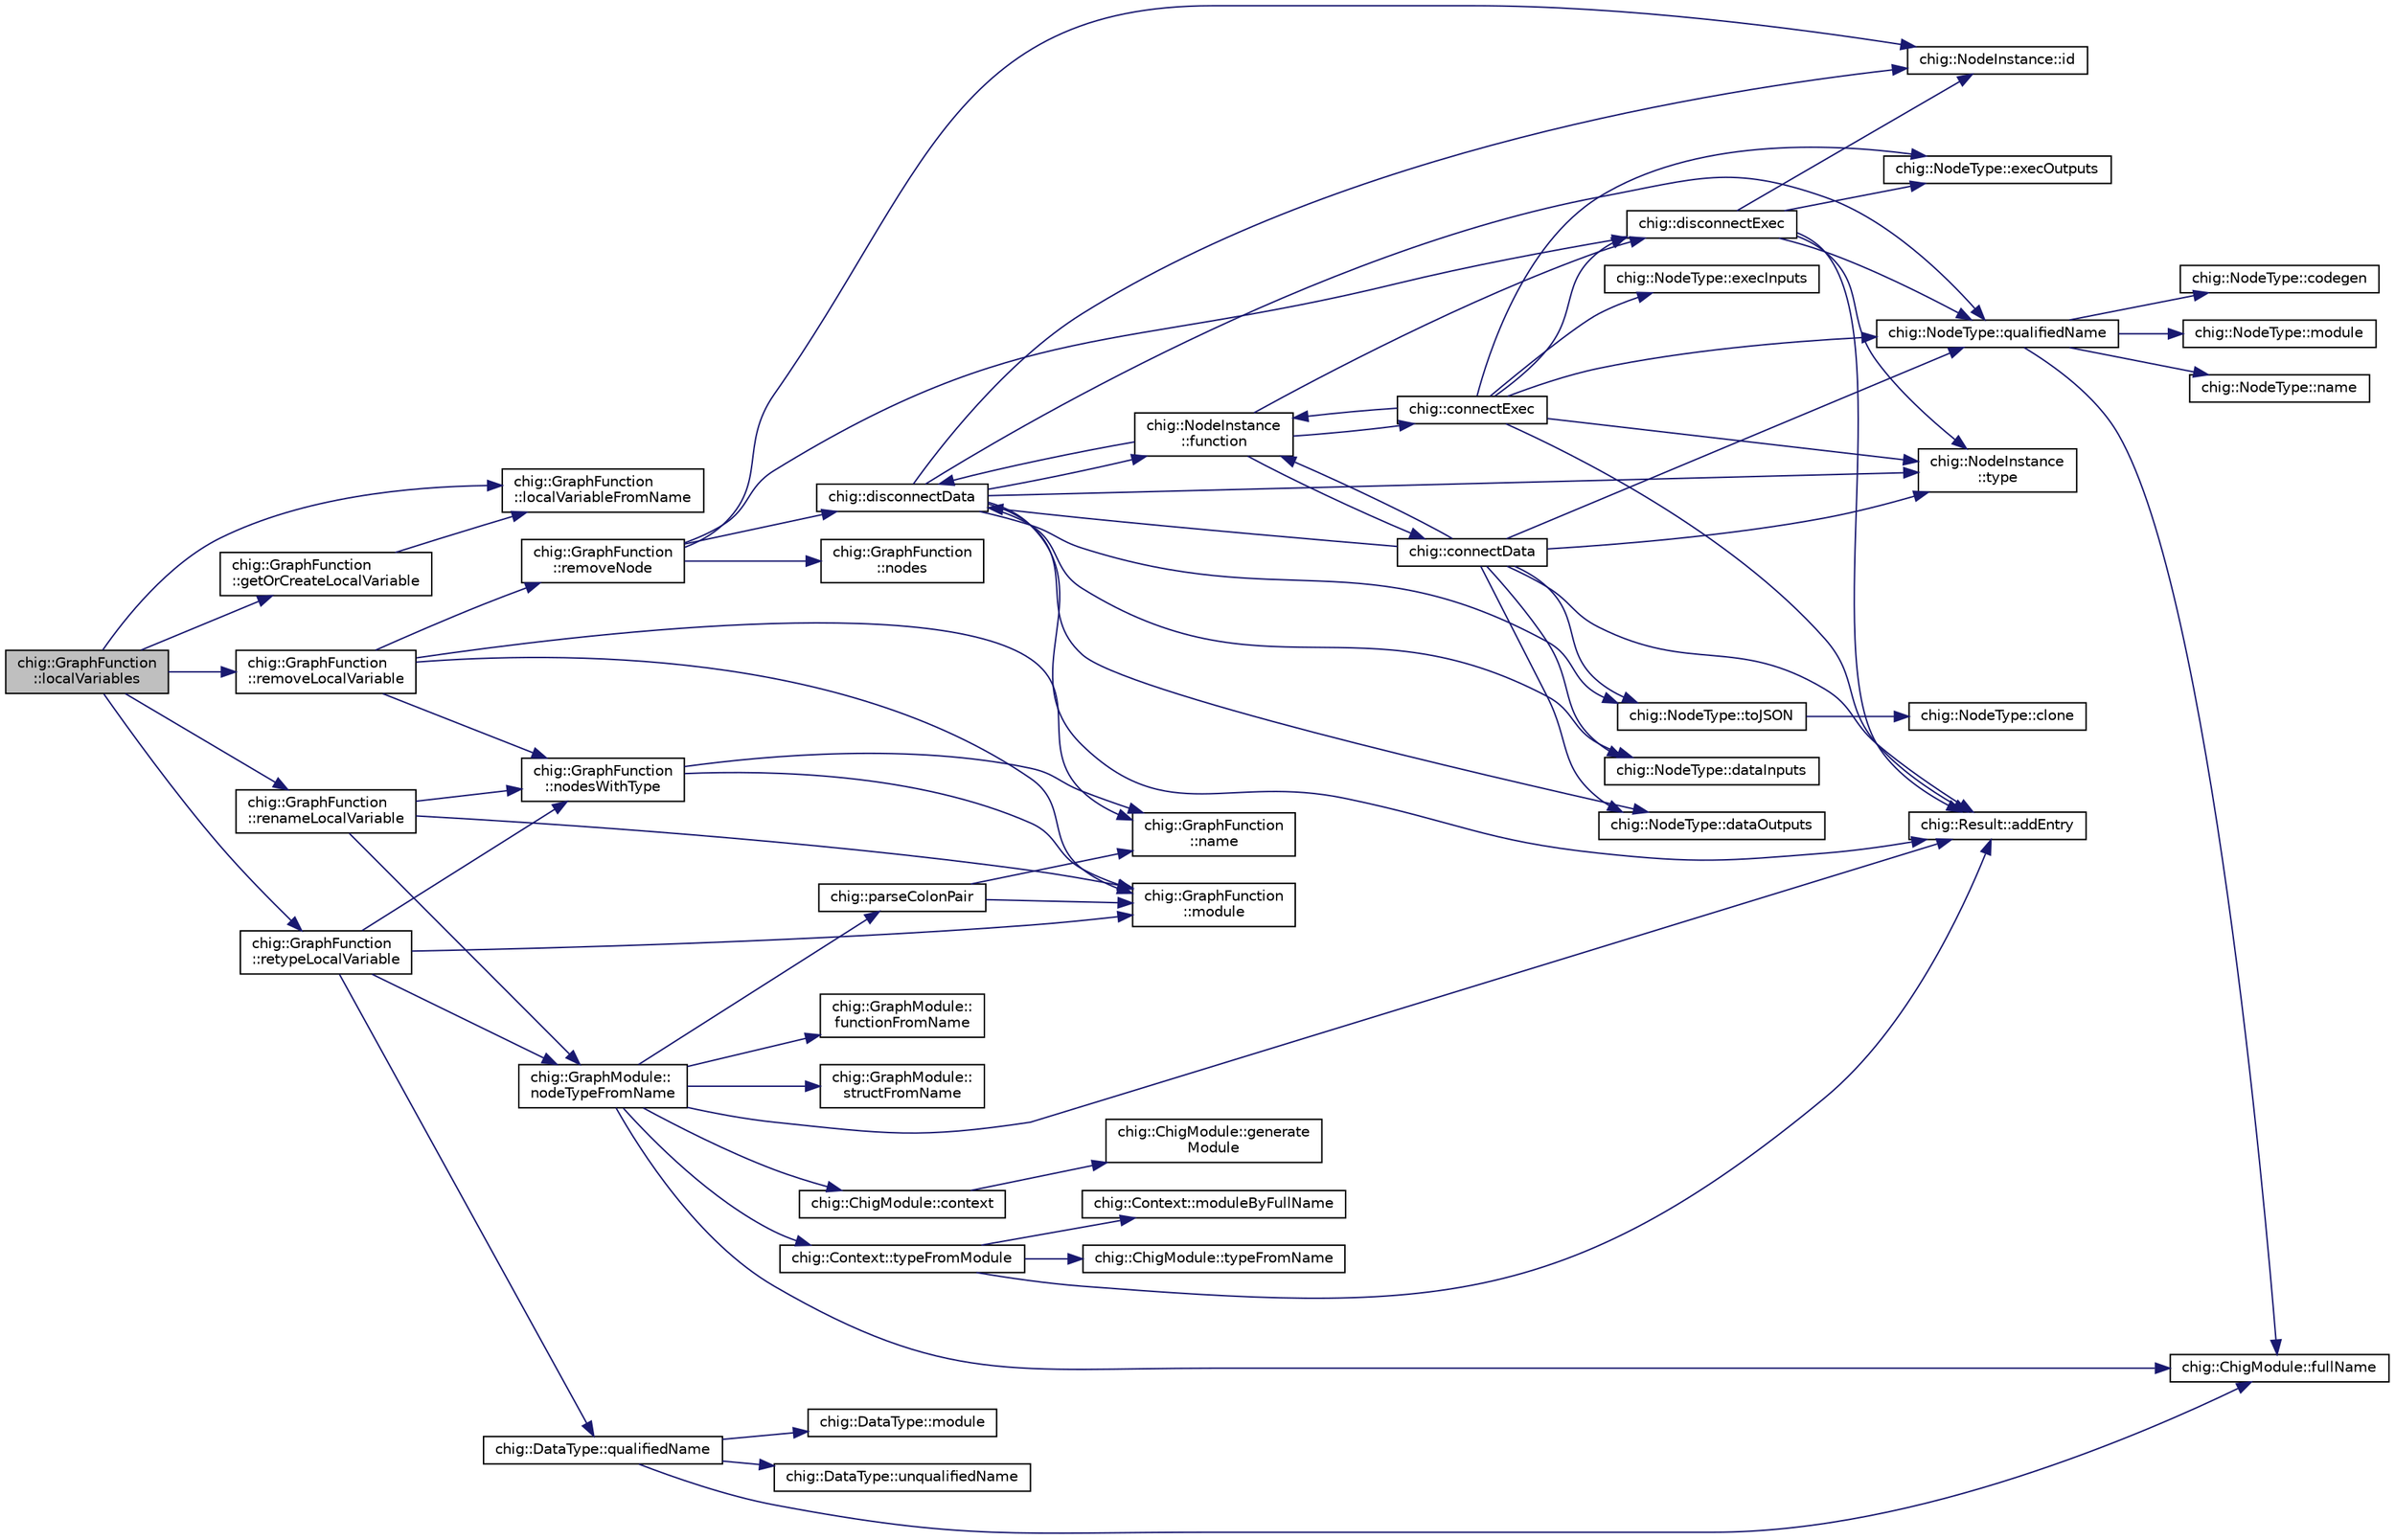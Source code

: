 digraph "chig::GraphFunction::localVariables"
{
 // INTERACTIVE_SVG=YES
  edge [fontname="Helvetica",fontsize="10",labelfontname="Helvetica",labelfontsize="10"];
  node [fontname="Helvetica",fontsize="10",shape=record];
  rankdir="LR";
  Node345 [label="chig::GraphFunction\l::localVariables",height=0.2,width=0.4,color="black", fillcolor="grey75", style="filled", fontcolor="black"];
  Node345 -> Node346 [color="midnightblue",fontsize="10",style="solid",fontname="Helvetica"];
  Node346 [label="chig::GraphFunction\l::getOrCreateLocalVariable",height=0.2,width=0.4,color="black", fillcolor="white", style="filled",URL="$structchig_1_1GraphFunction.html#a964778b9436923d46b84777331ad008c",tooltip="Create a new local varaible in the module. "];
  Node346 -> Node347 [color="midnightblue",fontsize="10",style="solid",fontname="Helvetica"];
  Node347 [label="chig::GraphFunction\l::localVariableFromName",height=0.2,width=0.4,color="black", fillcolor="white", style="filled",URL="$structchig_1_1GraphFunction.html#a34c7e4d2c114b9ba672a55dc2793f69c",tooltip="Get a local varaible by name. "];
  Node345 -> Node347 [color="midnightblue",fontsize="10",style="solid",fontname="Helvetica"];
  Node345 -> Node348 [color="midnightblue",fontsize="10",style="solid",fontname="Helvetica"];
  Node348 [label="chig::GraphFunction\l::removeLocalVariable",height=0.2,width=0.4,color="black", fillcolor="white", style="filled",URL="$structchig_1_1GraphFunction.html#a1c45651f8ac9b7bf9cebcd11d91763f0",tooltip="Remove a local variable from the function by name. "];
  Node348 -> Node349 [color="midnightblue",fontsize="10",style="solid",fontname="Helvetica"];
  Node349 [label="chig::GraphFunction\l::name",height=0.2,width=0.4,color="black", fillcolor="white", style="filled",URL="$structchig_1_1GraphFunction.html#a3291c0b882b4f73e5d60af4ca75b1a37",tooltip="Get the name of the function. "];
  Node348 -> Node350 [color="midnightblue",fontsize="10",style="solid",fontname="Helvetica"];
  Node350 [label="chig::GraphFunction\l::nodesWithType",height=0.2,width=0.4,color="black", fillcolor="white", style="filled",URL="$structchig_1_1GraphFunction.html#a7d7e5f171567911eb4086670b1d8571a",tooltip="Gets the nodes with a given type. "];
  Node350 -> Node351 [color="midnightblue",fontsize="10",style="solid",fontname="Helvetica"];
  Node351 [label="chig::GraphFunction\l::module",height=0.2,width=0.4,color="black", fillcolor="white", style="filled",URL="$structchig_1_1GraphFunction.html#a2eddb58def91a9e0fce7212db3834827",tooltip="Get the GraphModule that contains this GraphFunction. "];
  Node350 -> Node349 [color="midnightblue",fontsize="10",style="solid",fontname="Helvetica"];
  Node348 -> Node351 [color="midnightblue",fontsize="10",style="solid",fontname="Helvetica"];
  Node348 -> Node352 [color="midnightblue",fontsize="10",style="solid",fontname="Helvetica"];
  Node352 [label="chig::GraphFunction\l::removeNode",height=0.2,width=0.4,color="black", fillcolor="white", style="filled",URL="$structchig_1_1GraphFunction.html#a398599d8fe1982a3c76462b1b2375a6e",tooltip="Remove a node from the function. "];
  Node352 -> Node353 [color="midnightblue",fontsize="10",style="solid",fontname="Helvetica"];
  Node353 [label="chig::disconnectExec",height=0.2,width=0.4,color="black", fillcolor="white", style="filled",URL="$namespacechig.html#ad24a330508033631ef29b2f6e5cf6210",tooltip="Disconnect a exec connection. "];
  Node353 -> Node354 [color="midnightblue",fontsize="10",style="solid",fontname="Helvetica"];
  Node354 [label="chig::Result::addEntry",height=0.2,width=0.4,color="black", fillcolor="white", style="filled",URL="$structchig_1_1Result.html#aabb30a56760c3a817518912d9eabb491",tooltip="Add a entry to the result, either a warning or an error. "];
  Node353 -> Node355 [color="midnightblue",fontsize="10",style="solid",fontname="Helvetica"];
  Node355 [label="chig::NodeType::execOutputs",height=0.2,width=0.4,color="black", fillcolor="white", style="filled",URL="$structchig_1_1NodeType.html#afc4ee5b526c87f79a4b4e2a902e209a8",tooltip="Get the execution outputs for the node. "];
  Node353 -> Node356 [color="midnightblue",fontsize="10",style="solid",fontname="Helvetica"];
  Node356 [label="chig::NodeInstance::id",height=0.2,width=0.4,color="black", fillcolor="white", style="filled",URL="$structchig_1_1NodeInstance.html#a0560b8b35612fc845d6464866c425c71",tooltip="Get the ID of the instance, unique to the graph. "];
  Node353 -> Node357 [color="midnightblue",fontsize="10",style="solid",fontname="Helvetica"];
  Node357 [label="chig::NodeType::qualifiedName",height=0.2,width=0.4,color="black", fillcolor="white", style="filled",URL="$structchig_1_1NodeType.html#aec01c9c30813ec9f0e15dda0f7ae34f3",tooltip="Get the qualified name of the node type, like module.name():name() "];
  Node357 -> Node358 [color="midnightblue",fontsize="10",style="solid",fontname="Helvetica"];
  Node358 [label="chig::NodeType::module",height=0.2,width=0.4,color="black", fillcolor="white", style="filled",URL="$structchig_1_1NodeType.html#ad18d6f37b20e92bcd580bcf7c7504e64",tooltip="Get the ChigModule this NodeType belongs to. "];
  Node357 -> Node359 [color="midnightblue",fontsize="10",style="solid",fontname="Helvetica"];
  Node359 [label="chig::ChigModule::fullName",height=0.2,width=0.4,color="black", fillcolor="white", style="filled",URL="$structchig_1_1ChigModule.html#ad730121a133fbc474fcb71d49f31f7b3",tooltip="Get the full name of the module. "];
  Node357 -> Node360 [color="midnightblue",fontsize="10",style="solid",fontname="Helvetica"];
  Node360 [label="chig::NodeType::name",height=0.2,width=0.4,color="black", fillcolor="white", style="filled",URL="$structchig_1_1NodeType.html#aeba0c62eaae2a477171d83a65c877f53",tooltip="Get the name of the NodeType in the ChigModule. "];
  Node357 -> Node361 [color="midnightblue",fontsize="10",style="solid",fontname="Helvetica"];
  Node361 [label="chig::NodeType::codegen",height=0.2,width=0.4,color="black", fillcolor="white", style="filled",URL="$structchig_1_1NodeType.html#a07fe116ce84fbf50afd292e82203aedf",tooltip="A virtual function that is called when this node needs to be called. "];
  Node353 -> Node362 [color="midnightblue",fontsize="10",style="solid",fontname="Helvetica"];
  Node362 [label="chig::NodeInstance\l::type",height=0.2,width=0.4,color="black", fillcolor="white", style="filled",URL="$structchig_1_1NodeInstance.html#a5c9d6934e14f56ff4317ff08e170e83a",tooltip="Get the type of the instance. "];
  Node352 -> Node363 [color="midnightblue",fontsize="10",style="solid",fontname="Helvetica"];
  Node363 [label="chig::disconnectData",height=0.2,width=0.4,color="black", fillcolor="white", style="filled",URL="$namespacechig.html#a26aa6586df79345493de9fc130291c18",tooltip="Disconnect a data connection. "];
  Node363 -> Node354 [color="midnightblue",fontsize="10",style="solid",fontname="Helvetica"];
  Node363 -> Node364 [color="midnightblue",fontsize="10",style="solid",fontname="Helvetica"];
  Node364 [label="chig::NodeType::dataInputs",height=0.2,width=0.4,color="black", fillcolor="white", style="filled",URL="$structchig_1_1NodeType.html#ae03c2c70c06ea281a87b1b40c0514064",tooltip="Get the data inputs for the node. "];
  Node363 -> Node365 [color="midnightblue",fontsize="10",style="solid",fontname="Helvetica"];
  Node365 [label="chig::NodeType::dataOutputs",height=0.2,width=0.4,color="black", fillcolor="white", style="filled",URL="$structchig_1_1NodeType.html#aed44920726e20a4403f3d43f88cadb54",tooltip="Get the data outputs for the node. "];
  Node363 -> Node366 [color="midnightblue",fontsize="10",style="solid",fontname="Helvetica"];
  Node366 [label="chig::NodeInstance\l::function",height=0.2,width=0.4,color="black", fillcolor="white", style="filled",URL="$structchig_1_1NodeInstance.html#ac06ee5988ee5f130088fee83a550f4d2",tooltip="Get the containing GraphFunction. "];
  Node366 -> Node367 [color="midnightblue",fontsize="10",style="solid",fontname="Helvetica"];
  Node367 [label="chig::connectData",height=0.2,width=0.4,color="black", fillcolor="white", style="filled",URL="$namespacechig.html#ad3c2fc880f6843f9a8a0f5ee0d62249d",tooltip="Connects two nodes&#39; data connections. "];
  Node367 -> Node354 [color="midnightblue",fontsize="10",style="solid",fontname="Helvetica"];
  Node367 -> Node364 [color="midnightblue",fontsize="10",style="solid",fontname="Helvetica"];
  Node367 -> Node365 [color="midnightblue",fontsize="10",style="solid",fontname="Helvetica"];
  Node367 -> Node363 [color="midnightblue",fontsize="10",style="solid",fontname="Helvetica"];
  Node367 -> Node366 [color="midnightblue",fontsize="10",style="solid",fontname="Helvetica"];
  Node367 -> Node357 [color="midnightblue",fontsize="10",style="solid",fontname="Helvetica"];
  Node367 -> Node368 [color="midnightblue",fontsize="10",style="solid",fontname="Helvetica"];
  Node368 [label="chig::NodeType::toJSON",height=0.2,width=0.4,color="black", fillcolor="white", style="filled",URL="$structchig_1_1NodeType.html#ae32c95d458c85ea3633a3e5cb9fd321c",tooltip="Create the JSON necessary to store the object. "];
  Node368 -> Node369 [color="midnightblue",fontsize="10",style="solid",fontname="Helvetica"];
  Node369 [label="chig::NodeType::clone",height=0.2,width=0.4,color="black", fillcolor="white", style="filled",URL="$structchig_1_1NodeType.html#a4225c75840cda9382e6f5ff169d59513",tooltip="Clones the type. "];
  Node367 -> Node362 [color="midnightblue",fontsize="10",style="solid",fontname="Helvetica"];
  Node366 -> Node370 [color="midnightblue",fontsize="10",style="solid",fontname="Helvetica"];
  Node370 [label="chig::connectExec",height=0.2,width=0.4,color="black", fillcolor="white", style="filled",URL="$namespacechig.html#a8a2e0029b591b2c20b39d570753f123f",tooltip="Connects two nodes&#39; exec connections. "];
  Node370 -> Node354 [color="midnightblue",fontsize="10",style="solid",fontname="Helvetica"];
  Node370 -> Node353 [color="midnightblue",fontsize="10",style="solid",fontname="Helvetica"];
  Node370 -> Node371 [color="midnightblue",fontsize="10",style="solid",fontname="Helvetica"];
  Node371 [label="chig::NodeType::execInputs",height=0.2,width=0.4,color="black", fillcolor="white", style="filled",URL="$structchig_1_1NodeType.html#ad5ef2ca8fec103e87c31ed39564fa050",tooltip="Get the execution inputs for the node. "];
  Node370 -> Node355 [color="midnightblue",fontsize="10",style="solid",fontname="Helvetica"];
  Node370 -> Node366 [color="midnightblue",fontsize="10",style="solid",fontname="Helvetica"];
  Node370 -> Node357 [color="midnightblue",fontsize="10",style="solid",fontname="Helvetica"];
  Node370 -> Node362 [color="midnightblue",fontsize="10",style="solid",fontname="Helvetica"];
  Node366 -> Node363 [color="midnightblue",fontsize="10",style="solid",fontname="Helvetica"];
  Node366 -> Node353 [color="midnightblue",fontsize="10",style="solid",fontname="Helvetica"];
  Node363 -> Node356 [color="midnightblue",fontsize="10",style="solid",fontname="Helvetica"];
  Node363 -> Node357 [color="midnightblue",fontsize="10",style="solid",fontname="Helvetica"];
  Node363 -> Node368 [color="midnightblue",fontsize="10",style="solid",fontname="Helvetica"];
  Node363 -> Node362 [color="midnightblue",fontsize="10",style="solid",fontname="Helvetica"];
  Node352 -> Node372 [color="midnightblue",fontsize="10",style="solid",fontname="Helvetica"];
  Node372 [label="chig::GraphFunction\l::nodes",height=0.2,width=0.4,color="black", fillcolor="white", style="filled",URL="$structchig_1_1GraphFunction.html#a7460b1b14cbf073f576968e1a1ed1cd5",tooltip="Get the nodes in the function Usually called by connectData or connectExec or GraphFunction. "];
  Node352 -> Node356 [color="midnightblue",fontsize="10",style="solid",fontname="Helvetica"];
  Node345 -> Node373 [color="midnightblue",fontsize="10",style="solid",fontname="Helvetica"];
  Node373 [label="chig::GraphFunction\l::renameLocalVariable",height=0.2,width=0.4,color="black", fillcolor="white", style="filled",URL="$structchig_1_1GraphFunction.html#a9eff598c36c450953054331757bf6d6b",tooltip="Rename a local variable. "];
  Node373 -> Node350 [color="midnightblue",fontsize="10",style="solid",fontname="Helvetica"];
  Node373 -> Node351 [color="midnightblue",fontsize="10",style="solid",fontname="Helvetica"];
  Node373 -> Node374 [color="midnightblue",fontsize="10",style="solid",fontname="Helvetica"];
  Node374 [label="chig::GraphModule::\lnodeTypeFromName",height=0.2,width=0.4,color="black", fillcolor="white", style="filled",URL="$structchig_1_1GraphModule.html#a3a3e16c194c091ee109eabaca14e3c43",tooltip="Create a node type that is in the module from the name and json. "];
  Node374 -> Node375 [color="midnightblue",fontsize="10",style="solid",fontname="Helvetica"];
  Node375 [label="chig::GraphModule::\lfunctionFromName",height=0.2,width=0.4,color="black", fillcolor="white", style="filled",URL="$structchig_1_1GraphModule.html#acf2cd8568f77bb56185e87e8ccb5889c",tooltip="Get a function from the name. "];
  Node374 -> Node376 [color="midnightblue",fontsize="10",style="solid",fontname="Helvetica"];
  Node376 [label="chig::GraphModule::\lstructFromName",height=0.2,width=0.4,color="black", fillcolor="white", style="filled",URL="$structchig_1_1GraphModule.html#a64831f6b192140fb9014025717df72ac",tooltip="Get a struct by name. "];
  Node374 -> Node377 [color="midnightblue",fontsize="10",style="solid",fontname="Helvetica"];
  Node377 [label="chig::parseColonPair",height=0.2,width=0.4,color="black", fillcolor="white", style="filled",URL="$namespacechig.html#afcb097e8f99cd26ed33dd582f0d952f0",tooltip="Parse a colonated pair Example: lang:i32 would turn into {lang, i32}. "];
  Node377 -> Node351 [color="midnightblue",fontsize="10",style="solid",fontname="Helvetica"];
  Node377 -> Node349 [color="midnightblue",fontsize="10",style="solid",fontname="Helvetica"];
  Node374 -> Node378 [color="midnightblue",fontsize="10",style="solid",fontname="Helvetica"];
  Node378 [label="chig::ChigModule::context",height=0.2,width=0.4,color="black", fillcolor="white", style="filled",URL="$structchig_1_1ChigModule.html#aad81aae17452ddc5fc43809924236385",tooltip="Get the Context that this module belongs to. "];
  Node378 -> Node379 [color="midnightblue",fontsize="10",style="solid",fontname="Helvetica"];
  Node379 [label="chig::ChigModule::generate\lModule",height=0.2,width=0.4,color="black", fillcolor="white", style="filled",URL="$structchig_1_1ChigModule.html#a7864ea1e3388965d05103768757962a4",tooltip="Generate a llvm::Module from the module. "];
  Node374 -> Node380 [color="midnightblue",fontsize="10",style="solid",fontname="Helvetica"];
  Node380 [label="chig::Context::typeFromModule",height=0.2,width=0.4,color="black", fillcolor="white", style="filled",URL="$structchig_1_1Context.html#a0a1a3f31844162754866d7d0e877e176",tooltip="Gets a DataType from a module. "];
  Node380 -> Node354 [color="midnightblue",fontsize="10",style="solid",fontname="Helvetica"];
  Node380 -> Node381 [color="midnightblue",fontsize="10",style="solid",fontname="Helvetica"];
  Node381 [label="chig::Context::moduleByFullName",height=0.2,width=0.4,color="black", fillcolor="white", style="filled",URL="$structchig_1_1Context.html#ae9794348cb6c594497574b13852d6fd1",tooltip="Gets the module by the full name. "];
  Node380 -> Node382 [color="midnightblue",fontsize="10",style="solid",fontname="Helvetica"];
  Node382 [label="chig::ChigModule::typeFromName",height=0.2,width=0.4,color="black", fillcolor="white", style="filled",URL="$structchig_1_1ChigModule.html#a7bb138db48ea320a09312ffd1af0999a",tooltip="Get a DataType from the name. "];
  Node374 -> Node354 [color="midnightblue",fontsize="10",style="solid",fontname="Helvetica"];
  Node374 -> Node359 [color="midnightblue",fontsize="10",style="solid",fontname="Helvetica"];
  Node345 -> Node383 [color="midnightblue",fontsize="10",style="solid",fontname="Helvetica"];
  Node383 [label="chig::GraphFunction\l::retypeLocalVariable",height=0.2,width=0.4,color="black", fillcolor="white", style="filled",URL="$structchig_1_1GraphFunction.html#a905a09106e02a246daac43a37c42b97b",tooltip="Set a new type to a local variable. "];
  Node383 -> Node384 [color="midnightblue",fontsize="10",style="solid",fontname="Helvetica"];
  Node384 [label="chig::DataType::qualifiedName",height=0.2,width=0.4,color="black", fillcolor="white", style="filled",URL="$structchig_1_1DataType.html#a918a4163252b17b6971b3cf98497d537",tooltip="Get the qualified name of the type (module().fullName() + \":\" name()) "];
  Node384 -> Node359 [color="midnightblue",fontsize="10",style="solid",fontname="Helvetica"];
  Node384 -> Node385 [color="midnightblue",fontsize="10",style="solid",fontname="Helvetica"];
  Node385 [label="chig::DataType::module",height=0.2,width=0.4,color="black", fillcolor="white", style="filled",URL="$structchig_1_1DataType.html#aa63396ca8c48bd0a6be166df245772a9",tooltip="Get the module this is a part of. "];
  Node384 -> Node386 [color="midnightblue",fontsize="10",style="solid",fontname="Helvetica"];
  Node386 [label="chig::DataType::unqualifiedName",height=0.2,width=0.4,color="black", fillcolor="white", style="filled",URL="$structchig_1_1DataType.html#a6a1ec252d6db0dc74267a9fbf391566c",tooltip="Get the unqualified name of the type. "];
  Node383 -> Node350 [color="midnightblue",fontsize="10",style="solid",fontname="Helvetica"];
  Node383 -> Node351 [color="midnightblue",fontsize="10",style="solid",fontname="Helvetica"];
  Node383 -> Node374 [color="midnightblue",fontsize="10",style="solid",fontname="Helvetica"];
}
